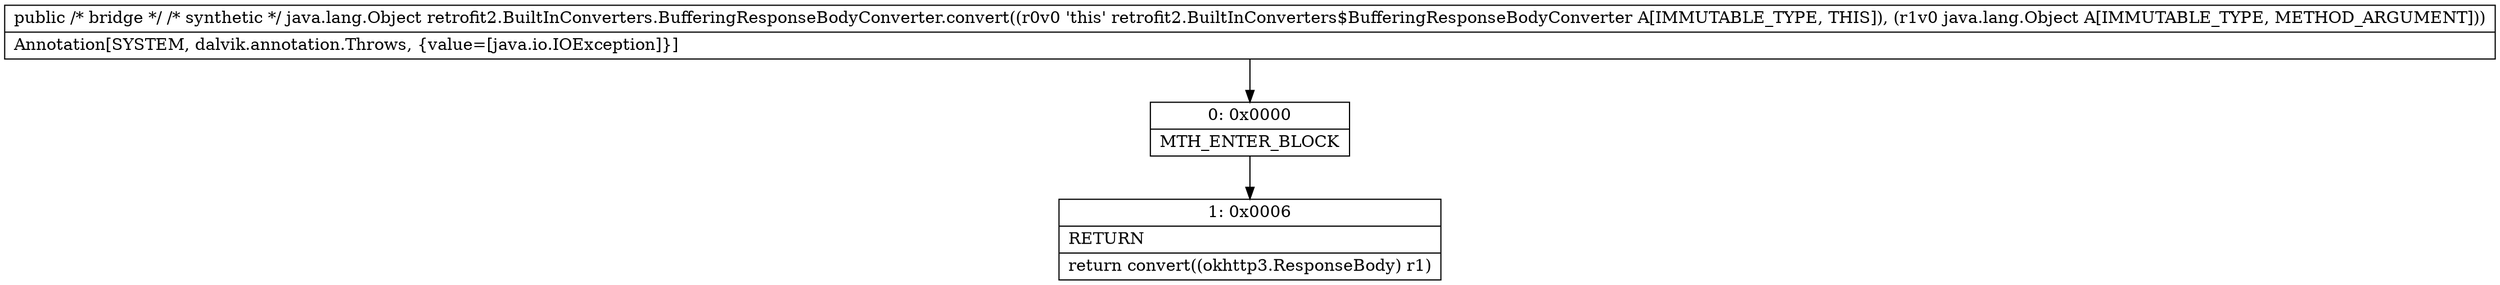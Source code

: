 digraph "CFG forretrofit2.BuiltInConverters.BufferingResponseBodyConverter.convert(Ljava\/lang\/Object;)Ljava\/lang\/Object;" {
Node_0 [shape=record,label="{0\:\ 0x0000|MTH_ENTER_BLOCK\l}"];
Node_1 [shape=record,label="{1\:\ 0x0006|RETURN\l|return convert((okhttp3.ResponseBody) r1)\l}"];
MethodNode[shape=record,label="{public \/* bridge *\/ \/* synthetic *\/ java.lang.Object retrofit2.BuiltInConverters.BufferingResponseBodyConverter.convert((r0v0 'this' retrofit2.BuiltInConverters$BufferingResponseBodyConverter A[IMMUTABLE_TYPE, THIS]), (r1v0 java.lang.Object A[IMMUTABLE_TYPE, METHOD_ARGUMENT]))  | Annotation[SYSTEM, dalvik.annotation.Throws, \{value=[java.io.IOException]\}]\l}"];
MethodNode -> Node_0;
Node_0 -> Node_1;
}

